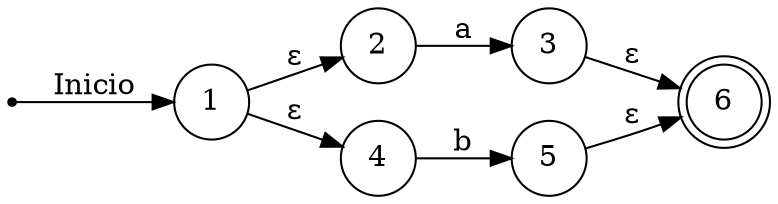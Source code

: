 digraph grafoUno{
    rankdir = LR;
    node [shape=circle];
    6[shape=doublecircle];
    inicio[shape=point];
    2->3[label="a"];
    4->5[label="b"];
    5->6[label="&epsilon;"];
    3->6[label="&epsilon;"];
    inicio->1[label="Inicio"];
    1->2[label="&epsilon;"];
    1->4[label="&epsilon;"];
}